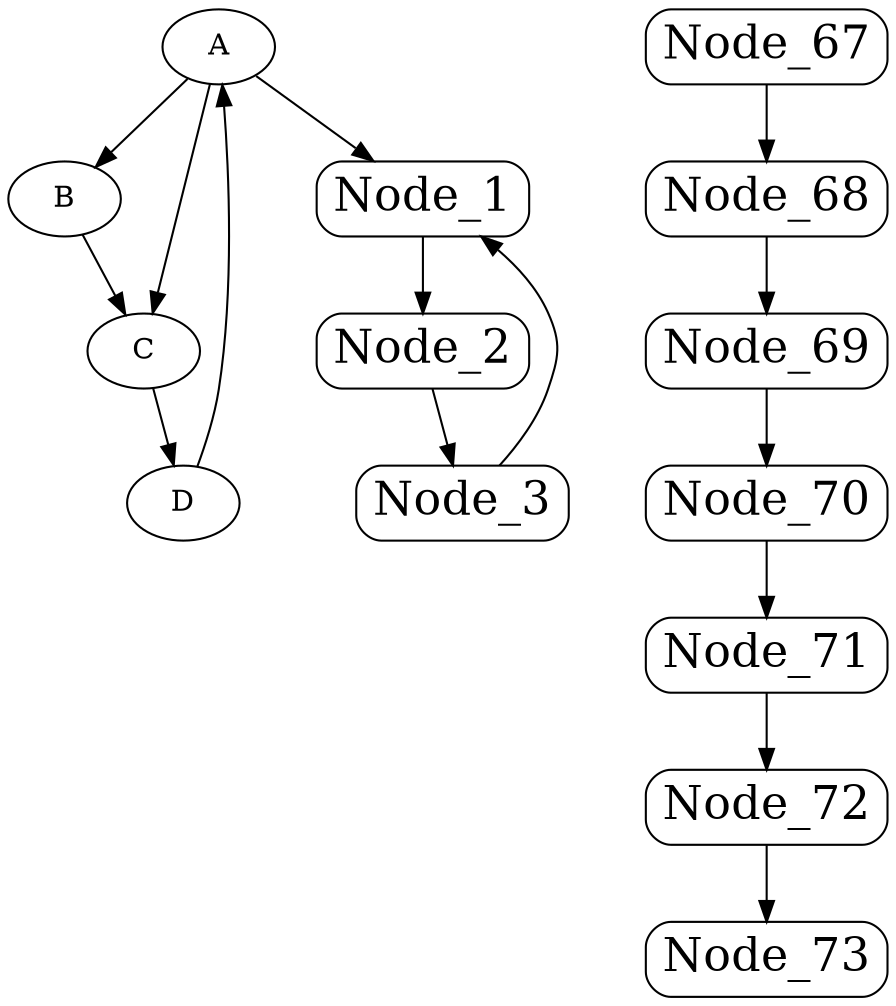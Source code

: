 digraph G {
    A [label="A"];
    B [label="B"];
    C [label="C"];
    D [label="D"];

    A -> B;
    A -> C;
    B -> C;
    C -> D;
    D -> A;
    A -> Node_1;  // Added edge

    subgraph "sub_graph_1" 
    {
        label="sub_graph_1";
        Node_1 [shape=Mrecord,fontsize=22,label="Node_1"];
        Node_2 [shape=Mrecord,fontsize=22,label="Node_2"];
        Node_3 [shape=Mrecord,fontsize=22,label="Node_3"];
        Node_1 -> Node_2 ;
        Node_2 -> Node_3 ;
        Node_3 -> Node_1 ;
    }

    subgraph "sub_graph_2" 
    {
    label="sub_graph_2";
    Node_67 [shape=Mrecord,fontsize=22,label="Node_67"];
    Node_67 -> Node_68 ;
    Node_68 [shape=Mrecord,fontsize=22,label="Node_68"];
    Node_68 -> Node_69 ;
    Node_69 [shape=Mrecord,fontsize=22,label="Node_69"];
    Node_69 -> Node_70 ;
    Node_70 [shape=Mrecord,fontsize=22,label="Node_70"];
    Node_70 -> Node_71 ;
    Node_71 [shape=Mrecord,fontsize=22,label="Node_71"];
    Node_71 -> Node_72 ;
    Node_72 [shape=Mrecord,fontsize=22,label="Node_72"];
    Node_72 -> Node_73 ;
    Node_73 [shape=Mrecord,fontsize=22,label="Node_73"];
    }

}
